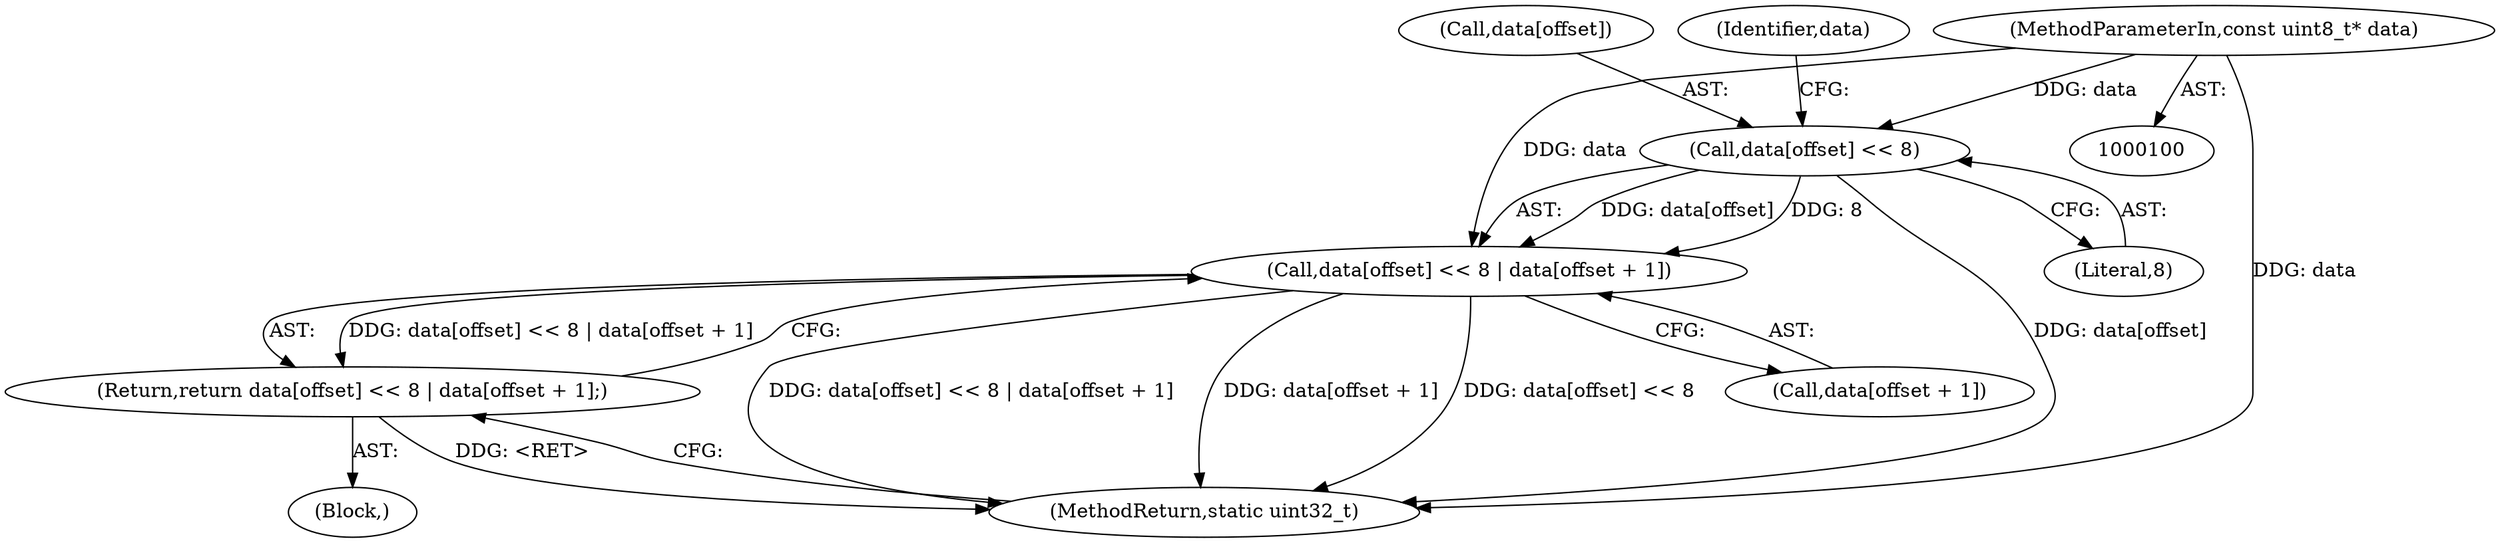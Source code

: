digraph "1_Android_ed4c8d79153baab7f26562afb8930652dfbf853b_0@array" {
"1000106" [label="(Call,data[offset] << 8)"];
"1000101" [label="(MethodParameterIn,const uint8_t* data)"];
"1000105" [label="(Call,data[offset] << 8 | data[offset + 1])"];
"1000104" [label="(Return,return data[offset] << 8 | data[offset + 1];)"];
"1000104" [label="(Return,return data[offset] << 8 | data[offset + 1];)"];
"1000111" [label="(Call,data[offset + 1])"];
"1000107" [label="(Call,data[offset])"];
"1000112" [label="(Identifier,data)"];
"1000110" [label="(Literal,8)"];
"1000105" [label="(Call,data[offset] << 8 | data[offset + 1])"];
"1000103" [label="(Block,)"];
"1000106" [label="(Call,data[offset] << 8)"];
"1000101" [label="(MethodParameterIn,const uint8_t* data)"];
"1000116" [label="(MethodReturn,static uint32_t)"];
"1000106" -> "1000105"  [label="AST: "];
"1000106" -> "1000110"  [label="CFG: "];
"1000107" -> "1000106"  [label="AST: "];
"1000110" -> "1000106"  [label="AST: "];
"1000112" -> "1000106"  [label="CFG: "];
"1000106" -> "1000116"  [label="DDG: data[offset]"];
"1000106" -> "1000105"  [label="DDG: data[offset]"];
"1000106" -> "1000105"  [label="DDG: 8"];
"1000101" -> "1000106"  [label="DDG: data"];
"1000101" -> "1000100"  [label="AST: "];
"1000101" -> "1000116"  [label="DDG: data"];
"1000101" -> "1000105"  [label="DDG: data"];
"1000105" -> "1000104"  [label="AST: "];
"1000105" -> "1000111"  [label="CFG: "];
"1000111" -> "1000105"  [label="AST: "];
"1000104" -> "1000105"  [label="CFG: "];
"1000105" -> "1000116"  [label="DDG: data[offset] << 8 | data[offset + 1]"];
"1000105" -> "1000116"  [label="DDG: data[offset + 1]"];
"1000105" -> "1000116"  [label="DDG: data[offset] << 8"];
"1000105" -> "1000104"  [label="DDG: data[offset] << 8 | data[offset + 1]"];
"1000104" -> "1000103"  [label="AST: "];
"1000116" -> "1000104"  [label="CFG: "];
"1000104" -> "1000116"  [label="DDG: <RET>"];
}
